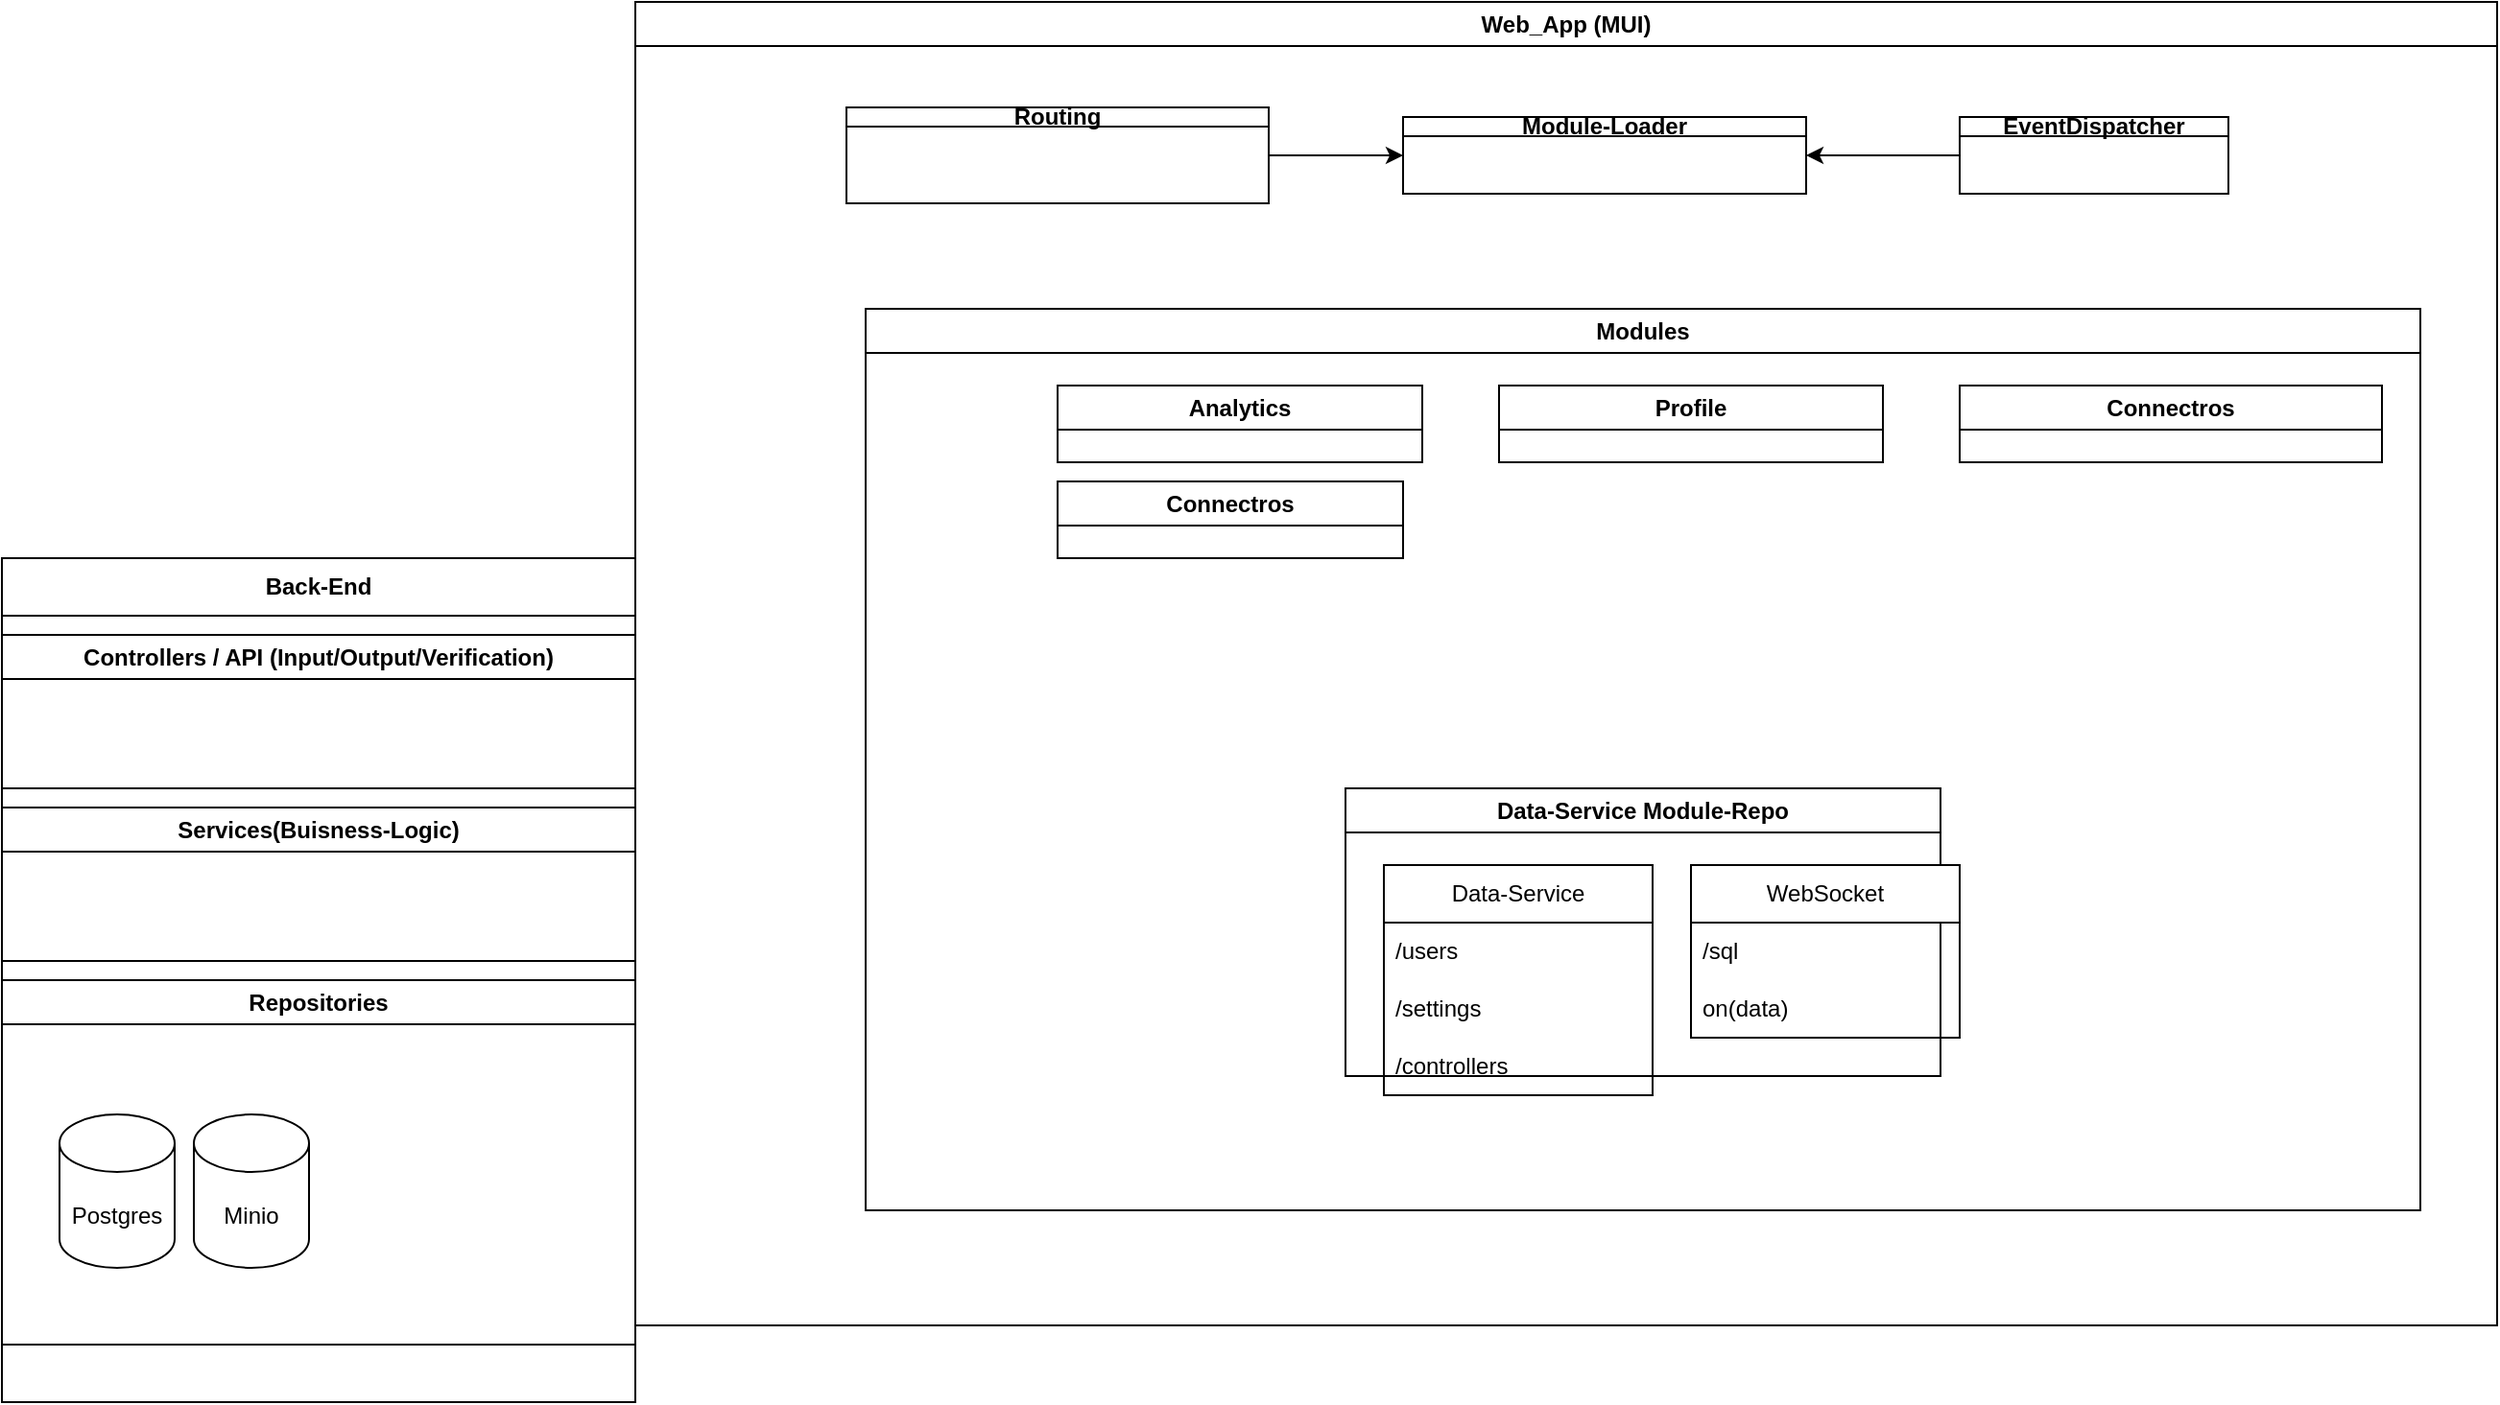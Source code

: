 <mxfile version="28.1.2">
  <diagram name="Page-1" id="3mtRdg6Twal0-GVOtVKh">
    <mxGraphModel dx="2916" dy="796" grid="1" gridSize="10" guides="1" tooltips="1" connect="1" arrows="1" fold="1" page="1" pageScale="1" pageWidth="850" pageHeight="1100" math="0" shadow="0">
      <root>
        <mxCell id="0" />
        <mxCell id="1" parent="0" />
        <mxCell id="Vm44wllQq23MDlGrgDRP-3" value="Web_App (MUI)" style="swimlane;whiteSpace=wrap;html=1;" parent="1" vertex="1">
          <mxGeometry x="-90" y="200" width="970" height="690" as="geometry" />
        </mxCell>
        <mxCell id="Vm44wllQq23MDlGrgDRP-26" value="Modules" style="swimlane;whiteSpace=wrap;html=1;" parent="Vm44wllQq23MDlGrgDRP-3" vertex="1">
          <mxGeometry x="120" y="160" width="810" height="470" as="geometry" />
        </mxCell>
        <mxCell id="Vm44wllQq23MDlGrgDRP-27" value="Data-Service Module-Repo" style="swimlane;whiteSpace=wrap;html=1;" parent="Vm44wllQq23MDlGrgDRP-26" vertex="1">
          <mxGeometry x="250" y="250" width="310" height="150" as="geometry" />
        </mxCell>
        <mxCell id="Vm44wllQq23MDlGrgDRP-17" value="Data-Service" style="swimlane;fontStyle=0;childLayout=stackLayout;horizontal=1;startSize=30;horizontalStack=0;resizeParent=1;resizeParentMax=0;resizeLast=0;collapsible=1;marginBottom=0;whiteSpace=wrap;html=1;" parent="Vm44wllQq23MDlGrgDRP-27" vertex="1">
          <mxGeometry x="20" y="40" width="140" height="120" as="geometry" />
        </mxCell>
        <mxCell id="Vm44wllQq23MDlGrgDRP-18" value="/users" style="text;strokeColor=none;fillColor=none;align=left;verticalAlign=middle;spacingLeft=4;spacingRight=4;overflow=hidden;points=[[0,0.5],[1,0.5]];portConstraint=eastwest;rotatable=0;whiteSpace=wrap;html=1;" parent="Vm44wllQq23MDlGrgDRP-17" vertex="1">
          <mxGeometry y="30" width="140" height="30" as="geometry" />
        </mxCell>
        <mxCell id="Vm44wllQq23MDlGrgDRP-19" value="/settings" style="text;strokeColor=none;fillColor=none;align=left;verticalAlign=middle;spacingLeft=4;spacingRight=4;overflow=hidden;points=[[0,0.5],[1,0.5]];portConstraint=eastwest;rotatable=0;whiteSpace=wrap;html=1;" parent="Vm44wllQq23MDlGrgDRP-17" vertex="1">
          <mxGeometry y="60" width="140" height="30" as="geometry" />
        </mxCell>
        <mxCell id="Vm44wllQq23MDlGrgDRP-20" value="/controllers" style="text;strokeColor=none;fillColor=none;align=left;verticalAlign=middle;spacingLeft=4;spacingRight=4;overflow=hidden;points=[[0,0.5],[1,0.5]];portConstraint=eastwest;rotatable=0;whiteSpace=wrap;html=1;" parent="Vm44wllQq23MDlGrgDRP-17" vertex="1">
          <mxGeometry y="90" width="140" height="30" as="geometry" />
        </mxCell>
        <mxCell id="Vm44wllQq23MDlGrgDRP-21" value="WebSocket" style="swimlane;fontStyle=0;childLayout=stackLayout;horizontal=1;startSize=30;horizontalStack=0;resizeParent=1;resizeParentMax=0;resizeLast=0;collapsible=1;marginBottom=0;whiteSpace=wrap;html=1;" parent="Vm44wllQq23MDlGrgDRP-27" vertex="1">
          <mxGeometry x="180" y="40" width="140" height="90" as="geometry" />
        </mxCell>
        <mxCell id="Vm44wllQq23MDlGrgDRP-22" value="/sql" style="text;strokeColor=none;fillColor=none;align=left;verticalAlign=middle;spacingLeft=4;spacingRight=4;overflow=hidden;points=[[0,0.5],[1,0.5]];portConstraint=eastwest;rotatable=0;whiteSpace=wrap;html=1;" parent="Vm44wllQq23MDlGrgDRP-21" vertex="1">
          <mxGeometry y="30" width="140" height="30" as="geometry" />
        </mxCell>
        <mxCell id="Vm44wllQq23MDlGrgDRP-23" value="on(data)" style="text;strokeColor=none;fillColor=none;align=left;verticalAlign=middle;spacingLeft=4;spacingRight=4;overflow=hidden;points=[[0,0.5],[1,0.5]];portConstraint=eastwest;rotatable=0;whiteSpace=wrap;html=1;" parent="Vm44wllQq23MDlGrgDRP-21" vertex="1">
          <mxGeometry y="60" width="140" height="30" as="geometry" />
        </mxCell>
        <mxCell id="Vm44wllQq23MDlGrgDRP-36" value="Connectros" style="swimlane;whiteSpace=wrap;html=1;" parent="Vm44wllQq23MDlGrgDRP-26" vertex="1">
          <mxGeometry x="100" y="90" width="180" height="40" as="geometry" />
        </mxCell>
        <mxCell id="Vm44wllQq23MDlGrgDRP-35" style="edgeStyle=orthogonalEdgeStyle;rounded=0;orthogonalLoop=1;jettySize=auto;html=1;entryX=0;entryY=0.5;entryDx=0;entryDy=0;" parent="Vm44wllQq23MDlGrgDRP-3" source="Vm44wllQq23MDlGrgDRP-28" target="Vm44wllQq23MDlGrgDRP-29" edge="1">
          <mxGeometry relative="1" as="geometry" />
        </mxCell>
        <mxCell id="Vm44wllQq23MDlGrgDRP-28" value="Routing" style="swimlane;whiteSpace=wrap;html=1;startSize=10;" parent="Vm44wllQq23MDlGrgDRP-3" vertex="1">
          <mxGeometry x="110" y="55" width="220" height="50" as="geometry" />
        </mxCell>
        <mxCell id="Vm44wllQq23MDlGrgDRP-33" style="edgeStyle=orthogonalEdgeStyle;rounded=0;orthogonalLoop=1;jettySize=auto;html=1;entryX=1;entryY=0.5;entryDx=0;entryDy=0;" parent="Vm44wllQq23MDlGrgDRP-3" source="Vm44wllQq23MDlGrgDRP-30" target="Vm44wllQq23MDlGrgDRP-29" edge="1">
          <mxGeometry relative="1" as="geometry" />
        </mxCell>
        <mxCell id="Vm44wllQq23MDlGrgDRP-30" value="EventDispatcher" style="swimlane;whiteSpace=wrap;html=1;startSize=10;" parent="Vm44wllQq23MDlGrgDRP-3" vertex="1">
          <mxGeometry x="690" y="60" width="140" height="40" as="geometry" />
        </mxCell>
        <mxCell id="Vm44wllQq23MDlGrgDRP-29" value="Module-Loader" style="swimlane;whiteSpace=wrap;html=1;startSize=10;" parent="Vm44wllQq23MDlGrgDRP-3" vertex="1">
          <mxGeometry x="400" y="60" width="210" height="40" as="geometry" />
        </mxCell>
        <mxCell id="Vm44wllQq23MDlGrgDRP-4" value="Analytics" style="swimlane;whiteSpace=wrap;html=1;" parent="1" vertex="1">
          <mxGeometry x="130" y="400" width="190" height="40" as="geometry" />
        </mxCell>
        <mxCell id="Vm44wllQq23MDlGrgDRP-5" value="Profile" style="swimlane;whiteSpace=wrap;html=1;" parent="1" vertex="1">
          <mxGeometry x="360" y="400" width="200" height="40" as="geometry" />
        </mxCell>
        <mxCell id="Vm44wllQq23MDlGrgDRP-6" value="Connectros" style="swimlane;whiteSpace=wrap;html=1;" parent="1" vertex="1">
          <mxGeometry x="600" y="400" width="220" height="40" as="geometry" />
        </mxCell>
        <mxCell id="Vm44wllQq23MDlGrgDRP-10" value="Back-End" style="swimlane;whiteSpace=wrap;html=1;startSize=30;" parent="1" vertex="1">
          <mxGeometry x="-420" y="490" width="330" height="440" as="geometry" />
        </mxCell>
        <mxCell id="Vm44wllQq23MDlGrgDRP-11" value="Controllers / API (Input/Output/Verification)" style="swimlane;whiteSpace=wrap;html=1;" parent="Vm44wllQq23MDlGrgDRP-10" vertex="1">
          <mxGeometry y="40" width="330" height="80" as="geometry" />
        </mxCell>
        <mxCell id="Vm44wllQq23MDlGrgDRP-14" value="Services(Buisness-Logic)" style="swimlane;whiteSpace=wrap;html=1;" parent="Vm44wllQq23MDlGrgDRP-10" vertex="1">
          <mxGeometry y="130" width="330" height="80" as="geometry" />
        </mxCell>
        <mxCell id="Vm44wllQq23MDlGrgDRP-15" value="Repositories" style="swimlane;whiteSpace=wrap;html=1;" parent="Vm44wllQq23MDlGrgDRP-10" vertex="1">
          <mxGeometry y="220" width="330" height="190" as="geometry" />
        </mxCell>
        <mxCell id="Vm44wllQq23MDlGrgDRP-9" value="Postgres" style="shape=cylinder3;whiteSpace=wrap;html=1;boundedLbl=1;backgroundOutline=1;size=15;" parent="Vm44wllQq23MDlGrgDRP-15" vertex="1">
          <mxGeometry x="30" y="70" width="60" height="80" as="geometry" />
        </mxCell>
        <mxCell id="Vm44wllQq23MDlGrgDRP-16" value="Minio" style="shape=cylinder3;whiteSpace=wrap;html=1;boundedLbl=1;backgroundOutline=1;size=15;" parent="Vm44wllQq23MDlGrgDRP-15" vertex="1">
          <mxGeometry x="100" y="70" width="60" height="80" as="geometry" />
        </mxCell>
      </root>
    </mxGraphModel>
  </diagram>
</mxfile>
